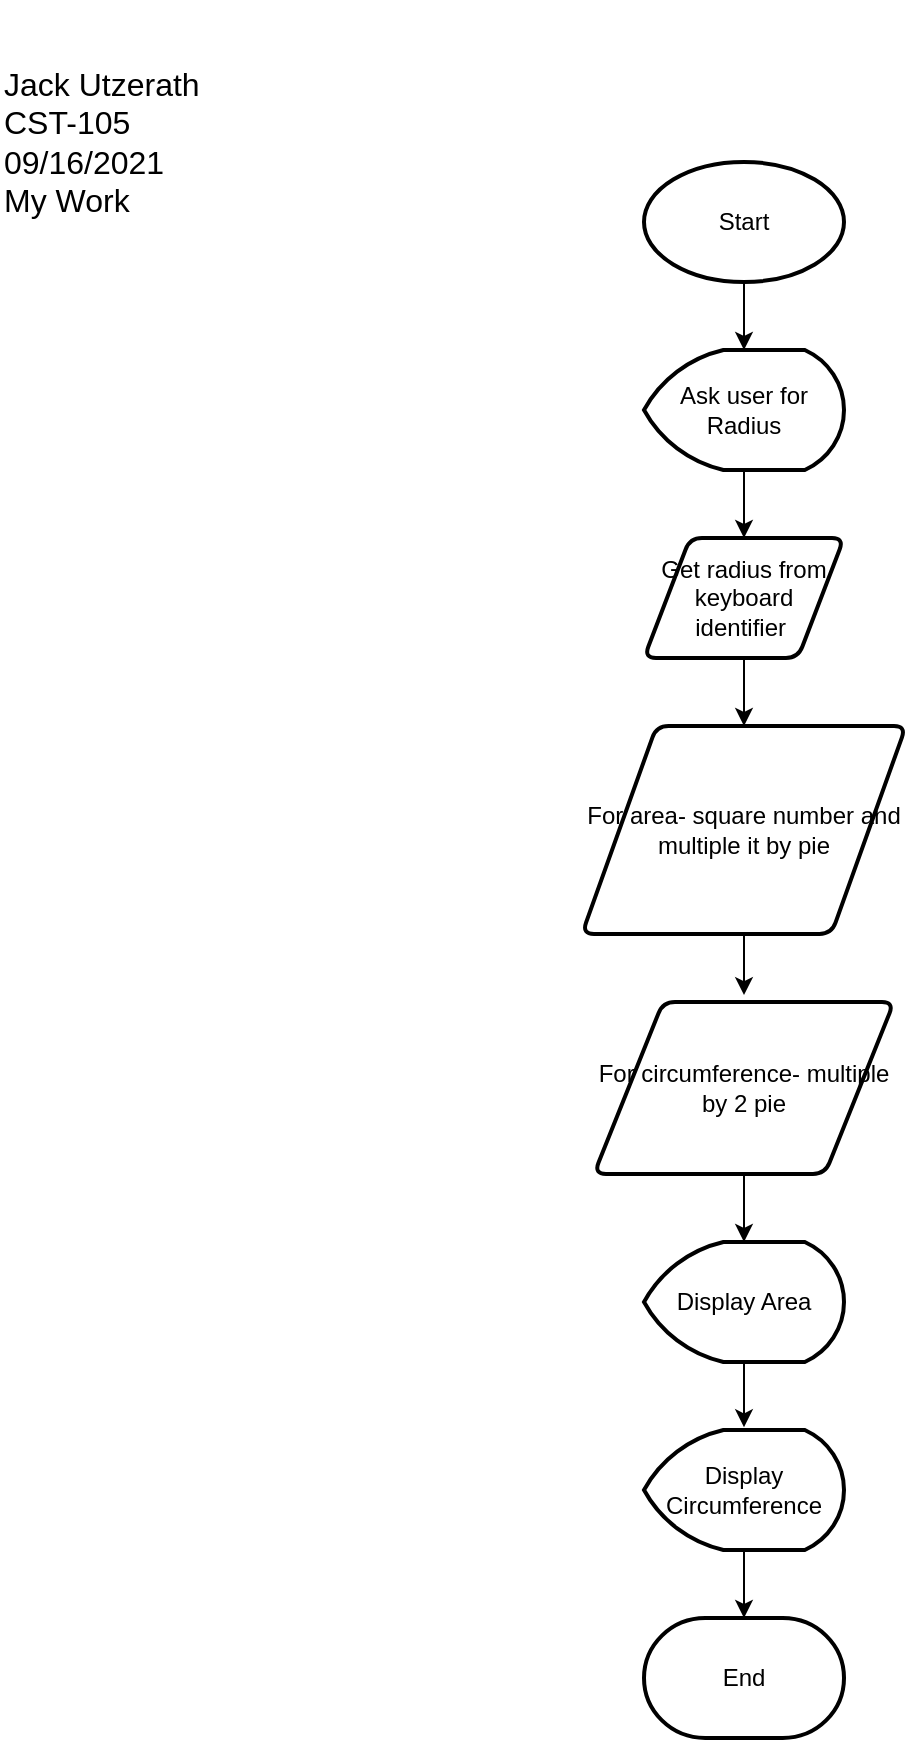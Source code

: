 <mxfile version="15.2.7" type="device"><diagram id="3Y8IhG6A9C51bixoRe8U" name="Page-1"><mxGraphModel dx="852" dy="814" grid="0" gridSize="10" guides="1" tooltips="1" connect="1" arrows="1" fold="1" page="0" pageScale="1" pageWidth="850" pageHeight="1100" math="0" shadow="0"><root><mxCell id="0"/><mxCell id="1" parent="0"/><mxCell id="J-keUDvTkMG_dJpT8SyX-12" value="&lt;span style=&quot;font-size: 16px&quot;&gt;Jack Utzerath&lt;br&gt;CST-105&lt;br&gt;09/16/2021&lt;br&gt;My Work&lt;br&gt;&lt;/span&gt;" style="text;html=1;strokeColor=none;fillColor=none;align=left;verticalAlign=middle;whiteSpace=wrap;rounded=0;" parent="1" vertex="1"><mxGeometry x="60" y="-31" width="146" height="141" as="geometry"/></mxCell><mxCell id="4G_5ET7tMfLHPKVMTSSj-8" style="edgeStyle=orthogonalEdgeStyle;rounded=0;orthogonalLoop=1;jettySize=auto;html=1;entryX=0.5;entryY=0;entryDx=0;entryDy=0;entryPerimeter=0;" edge="1" parent="1" source="J-keUDvTkMG_dJpT8SyX-19" target="4G_5ET7tMfLHPKVMTSSj-1"><mxGeometry relative="1" as="geometry"/></mxCell><mxCell id="J-keUDvTkMG_dJpT8SyX-19" value="Start" style="strokeWidth=2;html=1;shape=mxgraph.flowchart.start_1;whiteSpace=wrap;" parent="1" vertex="1"><mxGeometry x="382" y="50" width="100" height="60" as="geometry"/></mxCell><mxCell id="4G_5ET7tMfLHPKVMTSSj-9" style="edgeStyle=orthogonalEdgeStyle;rounded=0;orthogonalLoop=1;jettySize=auto;html=1;entryX=0.5;entryY=0;entryDx=0;entryDy=0;" edge="1" parent="1" source="4G_5ET7tMfLHPKVMTSSj-1" target="4G_5ET7tMfLHPKVMTSSj-2"><mxGeometry relative="1" as="geometry"/></mxCell><mxCell id="4G_5ET7tMfLHPKVMTSSj-1" value="Ask user for Radius" style="strokeWidth=2;html=1;shape=mxgraph.flowchart.display;whiteSpace=wrap;" vertex="1" parent="1"><mxGeometry x="382" y="144" width="100" height="60" as="geometry"/></mxCell><mxCell id="4G_5ET7tMfLHPKVMTSSj-10" style="edgeStyle=orthogonalEdgeStyle;rounded=0;orthogonalLoop=1;jettySize=auto;html=1;entryX=0.5;entryY=0;entryDx=0;entryDy=0;" edge="1" parent="1" source="4G_5ET7tMfLHPKVMTSSj-2" target="4G_5ET7tMfLHPKVMTSSj-3"><mxGeometry relative="1" as="geometry"/></mxCell><mxCell id="4G_5ET7tMfLHPKVMTSSj-2" value="Get radius from keyboard identifier&amp;nbsp;" style="shape=parallelogram;html=1;strokeWidth=2;perimeter=parallelogramPerimeter;whiteSpace=wrap;rounded=1;arcSize=12;size=0.23;" vertex="1" parent="1"><mxGeometry x="382" y="238" width="100" height="60" as="geometry"/></mxCell><mxCell id="4G_5ET7tMfLHPKVMTSSj-11" style="edgeStyle=orthogonalEdgeStyle;rounded=0;orthogonalLoop=1;jettySize=auto;html=1;" edge="1" parent="1" source="4G_5ET7tMfLHPKVMTSSj-3"><mxGeometry relative="1" as="geometry"><mxPoint x="432" y="466.556" as="targetPoint"/></mxGeometry></mxCell><mxCell id="4G_5ET7tMfLHPKVMTSSj-3" value="For area- square number and multiple it by pie" style="shape=parallelogram;html=1;strokeWidth=2;perimeter=parallelogramPerimeter;whiteSpace=wrap;rounded=1;arcSize=12;size=0.23;" vertex="1" parent="1"><mxGeometry x="351" y="332" width="162" height="104" as="geometry"/></mxCell><mxCell id="4G_5ET7tMfLHPKVMTSSj-12" style="edgeStyle=orthogonalEdgeStyle;rounded=0;orthogonalLoop=1;jettySize=auto;html=1;entryX=0.5;entryY=0;entryDx=0;entryDy=0;entryPerimeter=0;" edge="1" parent="1" source="4G_5ET7tMfLHPKVMTSSj-4" target="4G_5ET7tMfLHPKVMTSSj-5"><mxGeometry relative="1" as="geometry"/></mxCell><mxCell id="4G_5ET7tMfLHPKVMTSSj-4" value="For circumference- multiple by 2 pie" style="shape=parallelogram;html=1;strokeWidth=2;perimeter=parallelogramPerimeter;whiteSpace=wrap;rounded=1;arcSize=12;size=0.23;" vertex="1" parent="1"><mxGeometry x="357" y="470" width="150" height="86" as="geometry"/></mxCell><mxCell id="4G_5ET7tMfLHPKVMTSSj-13" style="edgeStyle=orthogonalEdgeStyle;rounded=0;orthogonalLoop=1;jettySize=auto;html=1;" edge="1" parent="1" source="4G_5ET7tMfLHPKVMTSSj-5"><mxGeometry relative="1" as="geometry"><mxPoint x="432" y="682.667" as="targetPoint"/></mxGeometry></mxCell><mxCell id="4G_5ET7tMfLHPKVMTSSj-5" value="Display Area" style="strokeWidth=2;html=1;shape=mxgraph.flowchart.display;whiteSpace=wrap;" vertex="1" parent="1"><mxGeometry x="382" y="590" width="100" height="60" as="geometry"/></mxCell><mxCell id="4G_5ET7tMfLHPKVMTSSj-14" style="edgeStyle=orthogonalEdgeStyle;rounded=0;orthogonalLoop=1;jettySize=auto;html=1;entryX=0.5;entryY=0;entryDx=0;entryDy=0;entryPerimeter=0;" edge="1" parent="1" source="4G_5ET7tMfLHPKVMTSSj-6" target="4G_5ET7tMfLHPKVMTSSj-7"><mxGeometry relative="1" as="geometry"/></mxCell><mxCell id="4G_5ET7tMfLHPKVMTSSj-6" value="Display Circumference" style="strokeWidth=2;html=1;shape=mxgraph.flowchart.display;whiteSpace=wrap;" vertex="1" parent="1"><mxGeometry x="382" y="684" width="100" height="60" as="geometry"/></mxCell><mxCell id="4G_5ET7tMfLHPKVMTSSj-7" value="End" style="strokeWidth=2;html=1;shape=mxgraph.flowchart.terminator;whiteSpace=wrap;" vertex="1" parent="1"><mxGeometry x="382" y="778" width="100" height="60" as="geometry"/></mxCell></root></mxGraphModel></diagram></mxfile>